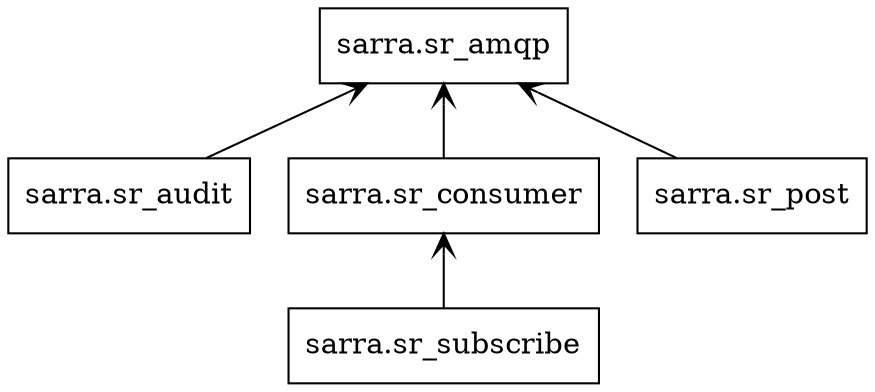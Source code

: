 digraph "packages_HostConnect.__init__" {
charset="utf-8"
rankdir=BT
"0" [label="sarra.sr_amqp", shape="box"];
"1" [label="sarra.sr_audit", shape="box"];
"2" [label="sarra.sr_consumer", shape="box"];
"3" [label="sarra.sr_post", shape="box"];
"4" [label="sarra.sr_subscribe", shape="box"];
"1" -> "0" [arrowhead="open", arrowtail="none"];
"2" -> "0" [arrowhead="open", arrowtail="none"];
"3" -> "0" [arrowhead="open", arrowtail="none"];
"4" -> "2" [arrowhead="open", arrowtail="none"];
}
